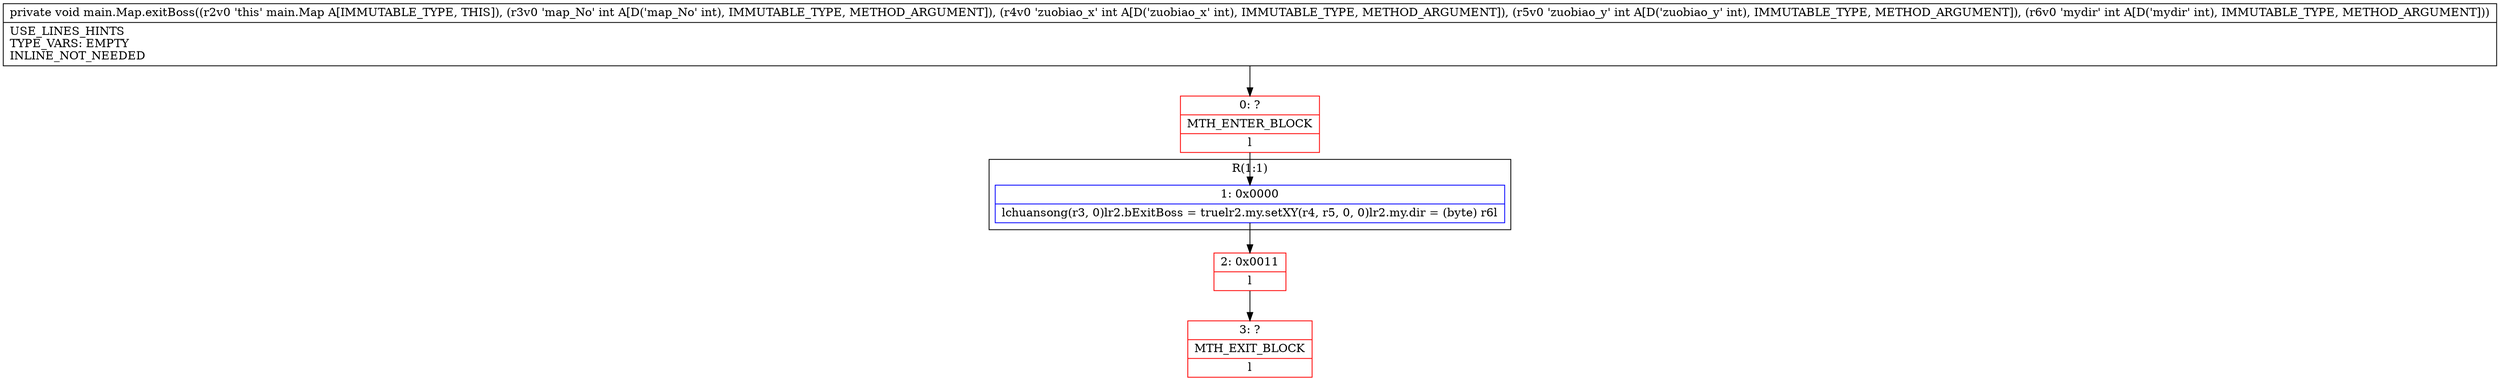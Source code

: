 digraph "CFG formain.Map.exitBoss(IIII)V" {
subgraph cluster_Region_518240041 {
label = "R(1:1)";
node [shape=record,color=blue];
Node_1 [shape=record,label="{1\:\ 0x0000|lchuansong(r3, 0)lr2.bExitBoss = truelr2.my.setXY(r4, r5, 0, 0)lr2.my.dir = (byte) r6l}"];
}
Node_0 [shape=record,color=red,label="{0\:\ ?|MTH_ENTER_BLOCK\l|l}"];
Node_2 [shape=record,color=red,label="{2\:\ 0x0011|l}"];
Node_3 [shape=record,color=red,label="{3\:\ ?|MTH_EXIT_BLOCK\l|l}"];
MethodNode[shape=record,label="{private void main.Map.exitBoss((r2v0 'this' main.Map A[IMMUTABLE_TYPE, THIS]), (r3v0 'map_No' int A[D('map_No' int), IMMUTABLE_TYPE, METHOD_ARGUMENT]), (r4v0 'zuobiao_x' int A[D('zuobiao_x' int), IMMUTABLE_TYPE, METHOD_ARGUMENT]), (r5v0 'zuobiao_y' int A[D('zuobiao_y' int), IMMUTABLE_TYPE, METHOD_ARGUMENT]), (r6v0 'mydir' int A[D('mydir' int), IMMUTABLE_TYPE, METHOD_ARGUMENT]))  | USE_LINES_HINTS\lTYPE_VARS: EMPTY\lINLINE_NOT_NEEDED\l}"];
MethodNode -> Node_0;
Node_1 -> Node_2;
Node_0 -> Node_1;
Node_2 -> Node_3;
}

